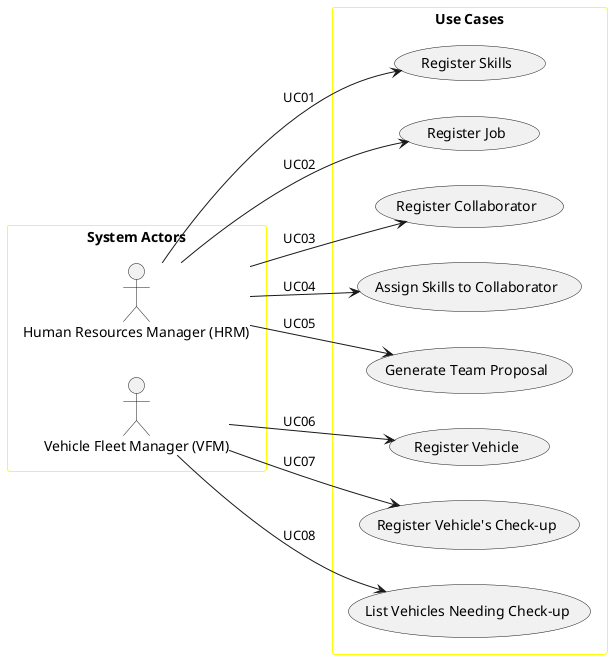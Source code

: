@startuml
'skinparam monochrome true
skinparam packageStyle rectangle
'skinparam shadowing false

skinparam rectangle{
    BorderColor yellow
}

left to right direction

rectangle "System Actors" as actors {
    actor HRM as "Human Resources Manager (HRM)"
    actor VFM as "Vehicle Fleet Manager (VFM)"

}

rectangle "Use Cases" as usecases{
    usecase UC01 as "Register Skills"
    usecase UC02 as "Register Job"
    usecase UC03 as "Register Collaborator"
    usecase UC04 as "Assign Skills to Collaborator"
    usecase UC05 as "Generate Team Proposal"
    usecase UC06 as "Register Vehicle"
    usecase UC07 as "Register Vehicle's Check-up"
    usecase UC08 as "List Vehicles Needing Check-up"
}


HRM --> UC01 : UC01
HRM --> UC02 : UC02
HRM --> UC03 : UC03
HRM --> UC04 : UC04
HRM --> UC05 : UC05

VFM --> UC06 : UC06
VFM --> UC07 : UC07
VFM --> UC08 : UC08

@enduml
